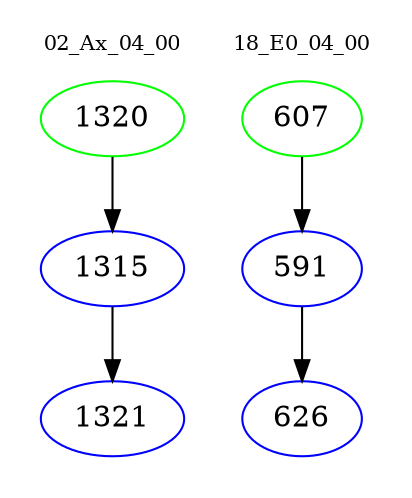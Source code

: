 digraph{
subgraph cluster_0 {
color = white
label = "02_Ax_04_00";
fontsize=10;
T0_1320 [label="1320", color="green"]
T0_1320 -> T0_1315 [color="black"]
T0_1315 [label="1315", color="blue"]
T0_1315 -> T0_1321 [color="black"]
T0_1321 [label="1321", color="blue"]
}
subgraph cluster_1 {
color = white
label = "18_E0_04_00";
fontsize=10;
T1_607 [label="607", color="green"]
T1_607 -> T1_591 [color="black"]
T1_591 [label="591", color="blue"]
T1_591 -> T1_626 [color="black"]
T1_626 [label="626", color="blue"]
}
}
